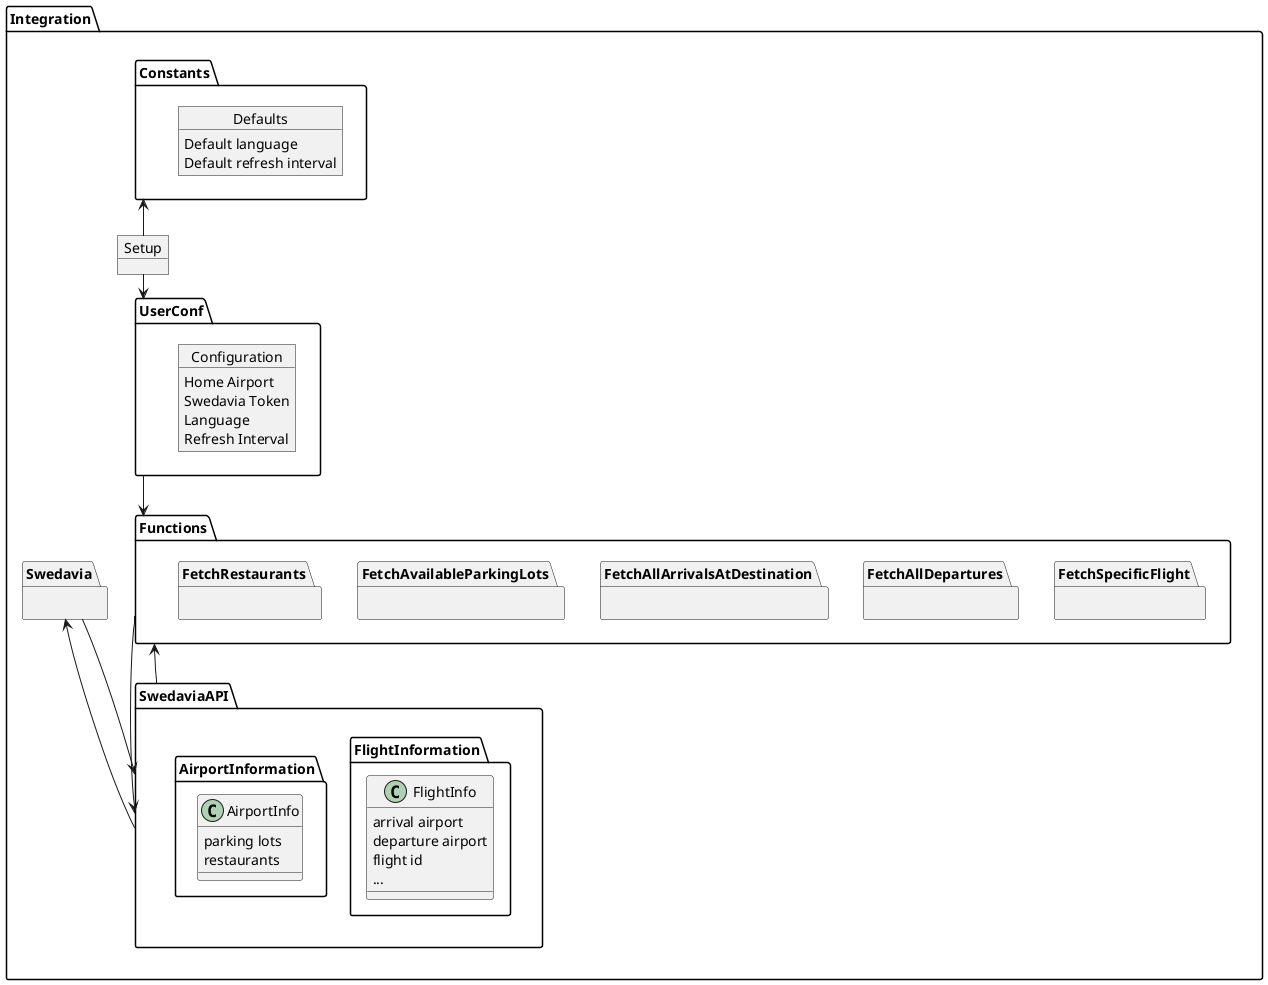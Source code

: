 @startuml

package Integration {

 object Setup{
}

 package Functions as FUNCTIONS {
  package FetchSpecificFlight{}
  package FetchAllDepartures{}
  package FetchAllArrivalsAtDestination{}
  package FetchAvailableParkingLots{}
  package FetchRestaurants{}
  }


 package Constants as CONST {
   object Defaults {
     Default language
     Default refresh interval
   }
 }


 package UserConf as CONF{
   object Configuration{
     Home Airport
     Swedavia Token
     Language
     Refresh Interval
   }
 }

 package SwedaviaAPI as SWEDAPI{

   package FlightInformation {
    class FlightInfo {
       arrival airport
       departure airport
       flight id
       ...
    }
   }
   package AirportInformation {
    class AirportInfo {
      parking lots
      restaurants
      
  }
 }

}

package Swedavia as SWED{
}

SWEDAPI--> SWED
SWED--> SWEDAPI

FUNCTIONS --> SWEDAPI
FUNCTIONS <-- SWEDAPI

CONF --> FUNCTIONS

Setup --> CONF
CONST <-- Setup

@enduml
